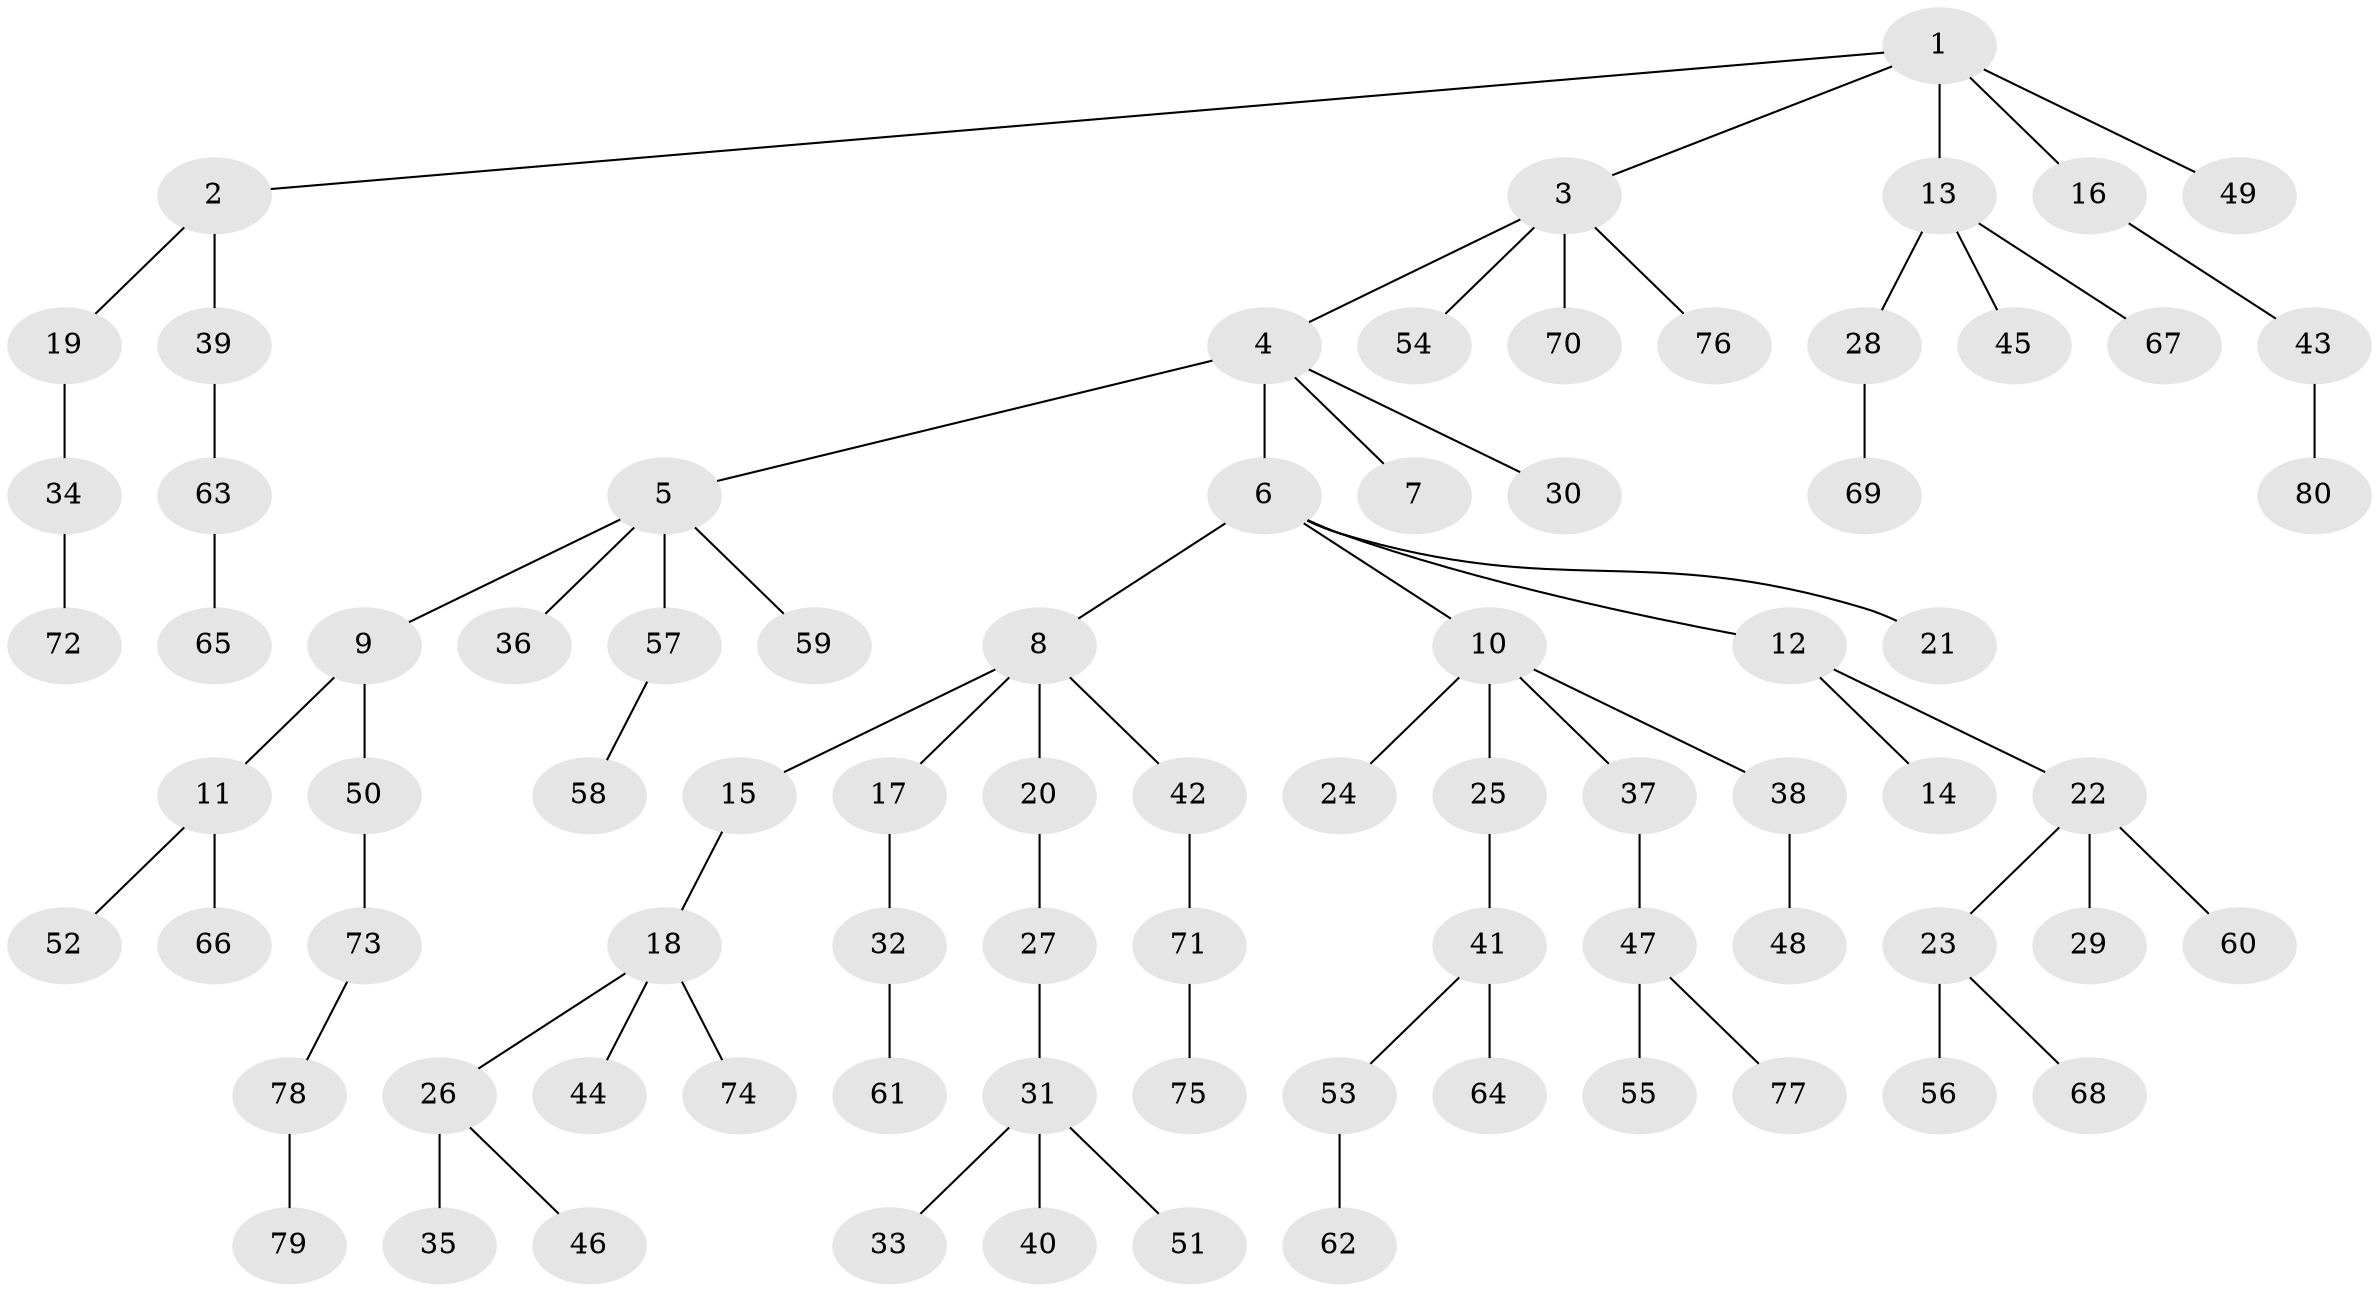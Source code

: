 // coarse degree distribution, {5: 0.05660377358490566, 3: 0.1320754716981132, 4: 0.09433962264150944, 1: 0.5283018867924528, 2: 0.18867924528301888}
// Generated by graph-tools (version 1.1) at 2025/52/02/27/25 19:52:13]
// undirected, 80 vertices, 79 edges
graph export_dot {
graph [start="1"]
  node [color=gray90,style=filled];
  1;
  2;
  3;
  4;
  5;
  6;
  7;
  8;
  9;
  10;
  11;
  12;
  13;
  14;
  15;
  16;
  17;
  18;
  19;
  20;
  21;
  22;
  23;
  24;
  25;
  26;
  27;
  28;
  29;
  30;
  31;
  32;
  33;
  34;
  35;
  36;
  37;
  38;
  39;
  40;
  41;
  42;
  43;
  44;
  45;
  46;
  47;
  48;
  49;
  50;
  51;
  52;
  53;
  54;
  55;
  56;
  57;
  58;
  59;
  60;
  61;
  62;
  63;
  64;
  65;
  66;
  67;
  68;
  69;
  70;
  71;
  72;
  73;
  74;
  75;
  76;
  77;
  78;
  79;
  80;
  1 -- 2;
  1 -- 3;
  1 -- 13;
  1 -- 16;
  1 -- 49;
  2 -- 19;
  2 -- 39;
  3 -- 4;
  3 -- 54;
  3 -- 70;
  3 -- 76;
  4 -- 5;
  4 -- 6;
  4 -- 7;
  4 -- 30;
  5 -- 9;
  5 -- 36;
  5 -- 57;
  5 -- 59;
  6 -- 8;
  6 -- 10;
  6 -- 12;
  6 -- 21;
  8 -- 15;
  8 -- 17;
  8 -- 20;
  8 -- 42;
  9 -- 11;
  9 -- 50;
  10 -- 24;
  10 -- 25;
  10 -- 37;
  10 -- 38;
  11 -- 52;
  11 -- 66;
  12 -- 14;
  12 -- 22;
  13 -- 28;
  13 -- 45;
  13 -- 67;
  15 -- 18;
  16 -- 43;
  17 -- 32;
  18 -- 26;
  18 -- 44;
  18 -- 74;
  19 -- 34;
  20 -- 27;
  22 -- 23;
  22 -- 29;
  22 -- 60;
  23 -- 56;
  23 -- 68;
  25 -- 41;
  26 -- 35;
  26 -- 46;
  27 -- 31;
  28 -- 69;
  31 -- 33;
  31 -- 40;
  31 -- 51;
  32 -- 61;
  34 -- 72;
  37 -- 47;
  38 -- 48;
  39 -- 63;
  41 -- 53;
  41 -- 64;
  42 -- 71;
  43 -- 80;
  47 -- 55;
  47 -- 77;
  50 -- 73;
  53 -- 62;
  57 -- 58;
  63 -- 65;
  71 -- 75;
  73 -- 78;
  78 -- 79;
}
